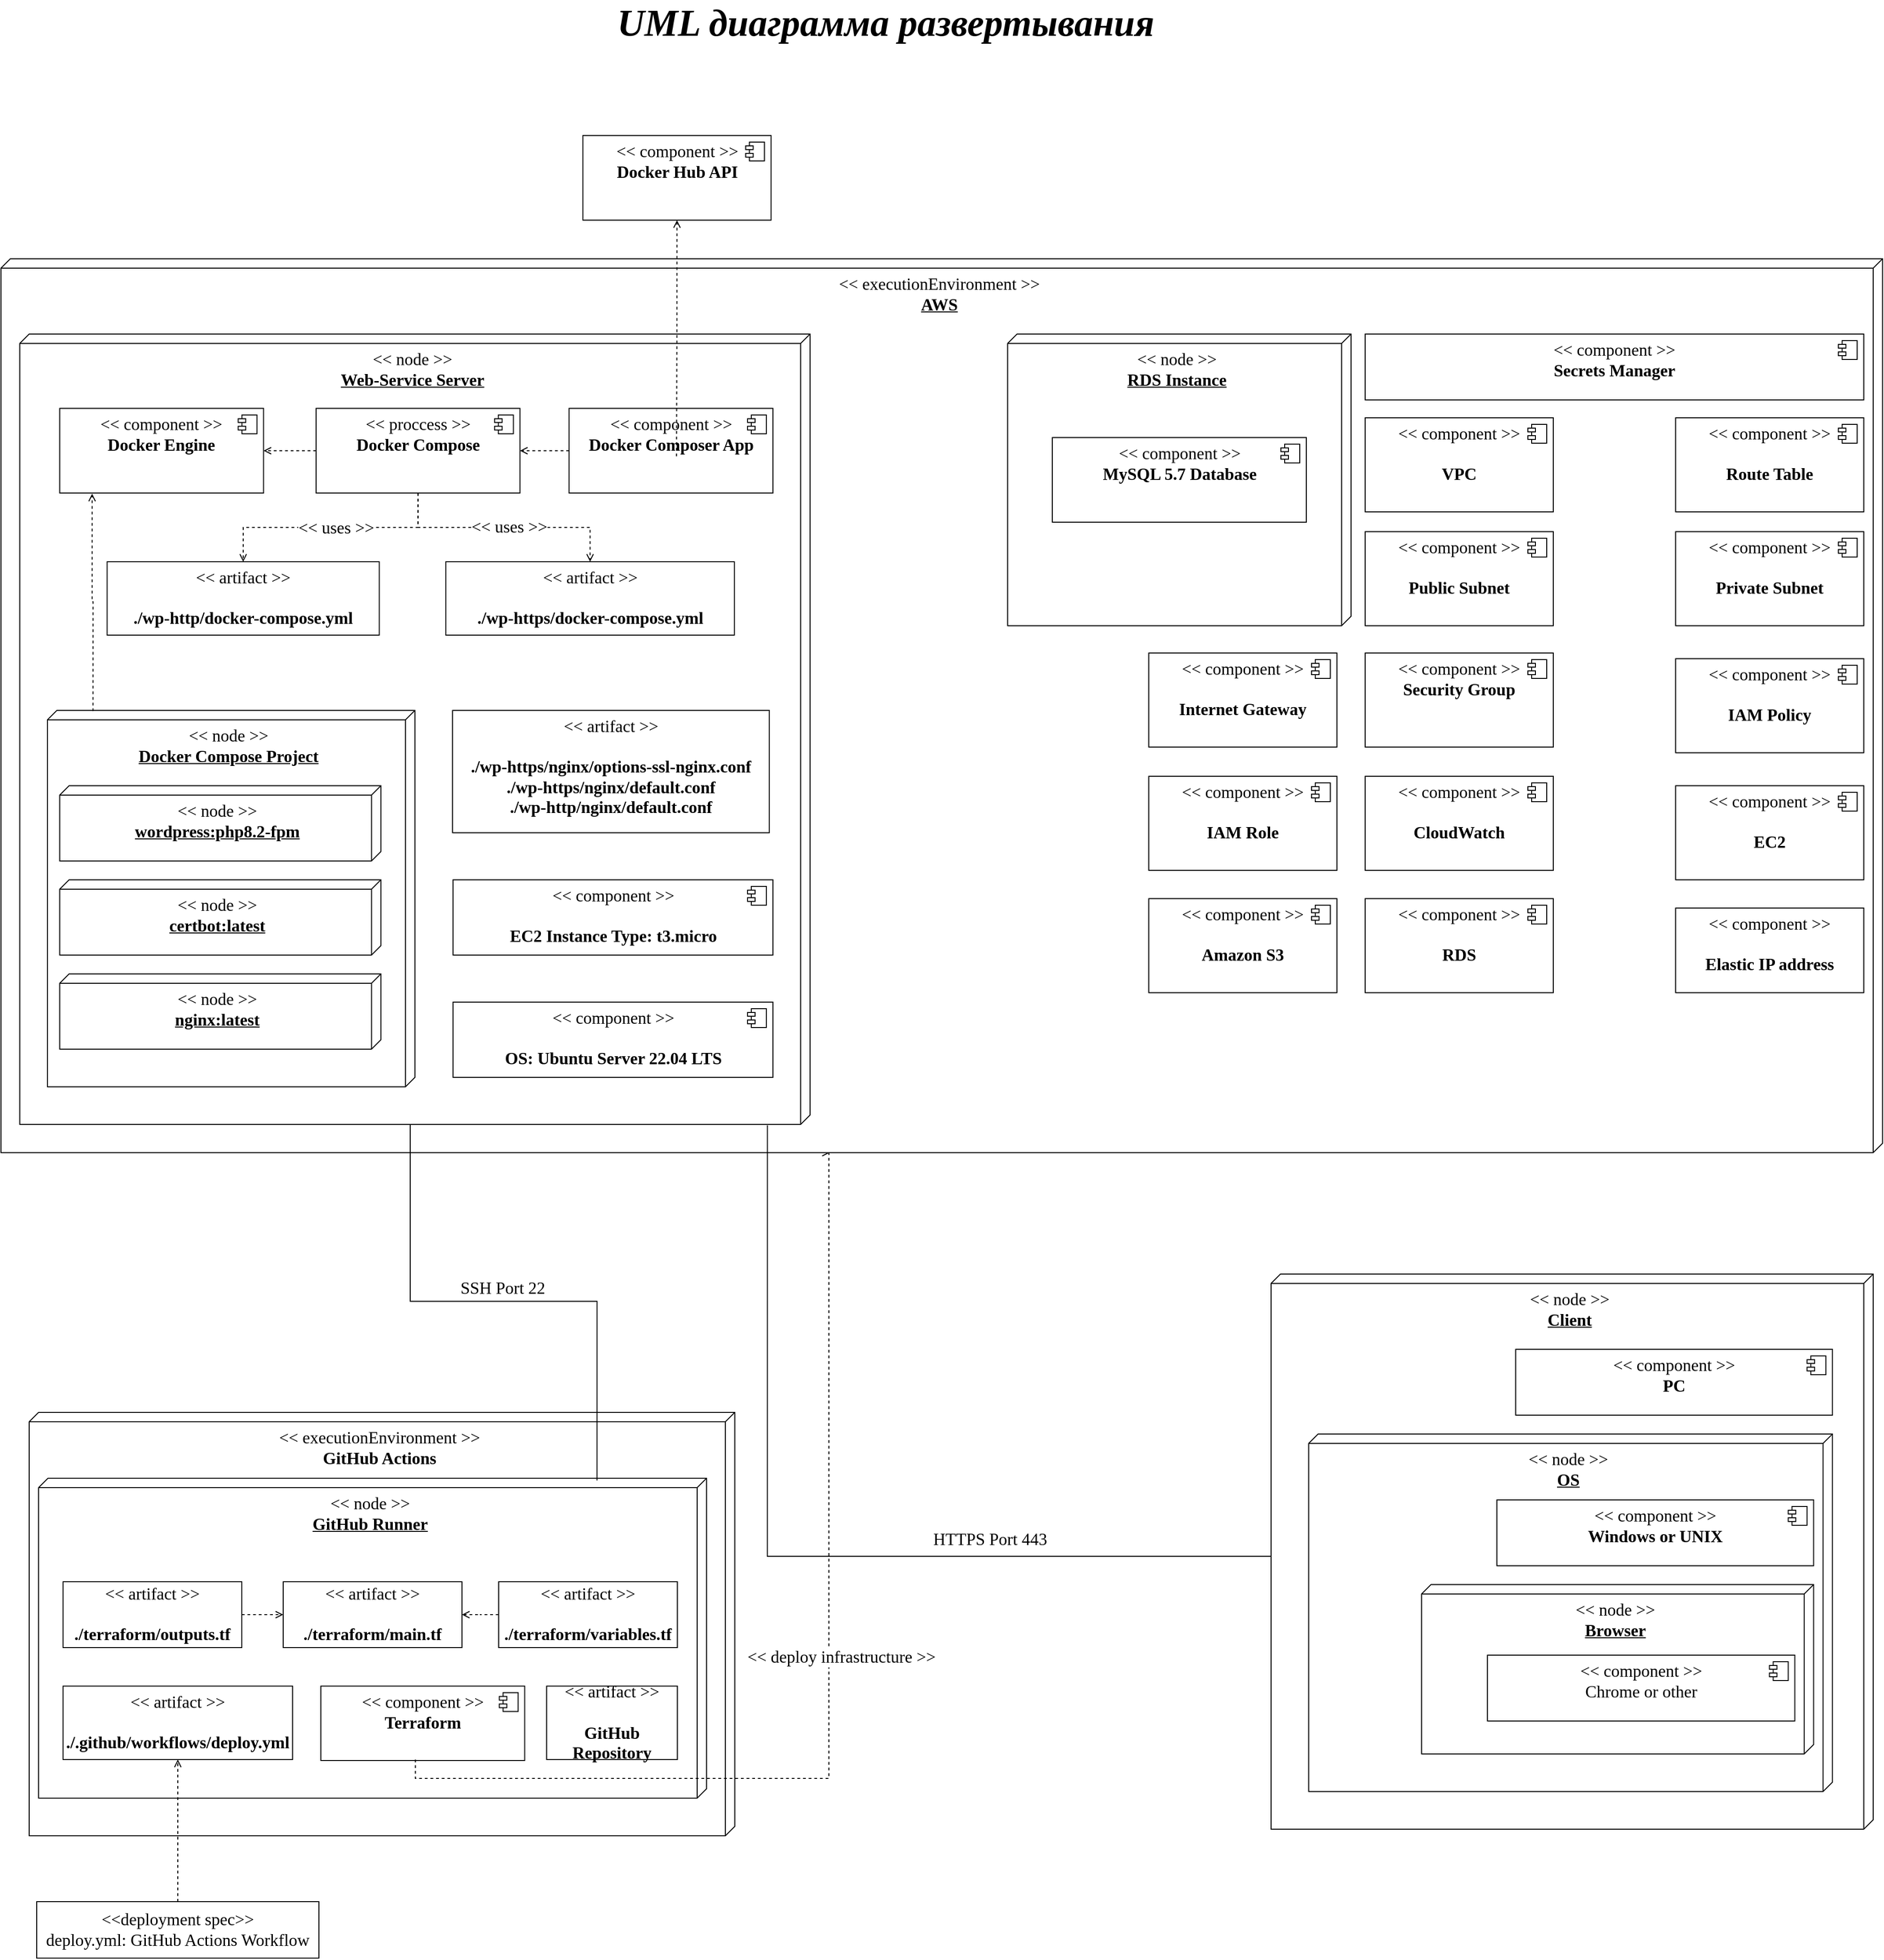 <mxfile version="24.2.5" type="device">
  <diagram name="Страница — 1" id="VIXsuSBS1pq1h5ZDgpOF">
    <mxGraphModel dx="4220" dy="1720" grid="1" gridSize="10" guides="1" tooltips="1" connect="1" arrows="1" fold="1" page="1" pageScale="1" pageWidth="3300" pageHeight="2339" math="0" shadow="0">
      <root>
        <mxCell id="0" />
        <mxCell id="1" parent="0" />
        <mxCell id="cu2WuebdA3qUPu9hs7ft-30" value="&amp;lt;&amp;lt; executionEnvironment &amp;gt;&amp;gt;&lt;div style=&quot;font-size: 18px;&quot;&gt;&lt;b&gt;GitHub Actions&lt;/b&gt;&lt;/div&gt;" style="verticalAlign=top;align=center;shape=cube;size=10;direction=south;fontStyle=0;html=1;boundedLbl=1;spacingLeft=5;whiteSpace=wrap;fontFamily=GOST type B;fontSize=18;" parent="1" vertex="1">
          <mxGeometry x="740" y="1607" width="750" height="450" as="geometry" />
        </mxCell>
        <mxCell id="cu2WuebdA3qUPu9hs7ft-31" value="&amp;lt;&amp;lt; node &amp;gt;&amp;gt;&lt;div style=&quot;font-size: 18px;&quot;&gt;&lt;b&gt;&lt;u&gt;GitHub Runner&lt;/u&gt;&lt;/b&gt;&lt;/div&gt;" style="verticalAlign=top;align=center;shape=cube;size=10;direction=south;html=1;boundedLbl=1;spacingLeft=5;whiteSpace=wrap;fontFamily=GOST type B;fontSize=18;" parent="cu2WuebdA3qUPu9hs7ft-30" vertex="1">
          <mxGeometry width="710" height="340" relative="1" as="geometry">
            <mxPoint x="10" y="70" as="offset" />
          </mxGeometry>
        </mxCell>
        <mxCell id="cu2WuebdA3qUPu9hs7ft-32" value="&amp;lt;&amp;lt; artifact &amp;gt;&amp;gt;&lt;br style=&quot;font-size: 18px;&quot;&gt;&lt;br style=&quot;font-size: 18px;&quot;&gt;&lt;b style=&quot;font-size: 18px;&quot;&gt;./terraform/main.tf&lt;/b&gt;" style="html=1;align=center;verticalAlign=middle;dashed=0;whiteSpace=wrap;fontFamily=GOST type B;fontSize=18;" parent="cu2WuebdA3qUPu9hs7ft-30" vertex="1">
          <mxGeometry x="270" y="180" width="190" height="70" as="geometry" />
        </mxCell>
        <mxCell id="cu2WuebdA3qUPu9hs7ft-35" value="&amp;lt;&amp;lt; artifact &amp;gt;&amp;gt;&lt;br style=&quot;font-size: 18px;&quot;&gt;&lt;br style=&quot;font-size: 18px;&quot;&gt;&lt;b style=&quot;font-size: 18px;&quot;&gt;./terraform/outputs.tf&lt;/b&gt;" style="html=1;align=center;verticalAlign=middle;dashed=0;whiteSpace=wrap;fontFamily=GOST type B;fontSize=18;" parent="cu2WuebdA3qUPu9hs7ft-30" vertex="1">
          <mxGeometry x="36" y="180" width="190" height="70" as="geometry" />
        </mxCell>
        <mxCell id="cu2WuebdA3qUPu9hs7ft-36" value="&amp;lt;&amp;lt; artifact &amp;gt;&amp;gt;&lt;br style=&quot;font-size: 18px;&quot;&gt;&lt;br style=&quot;font-size: 18px;&quot;&gt;&lt;b style=&quot;font-size: 18px;&quot;&gt;./terraform/variables.tf&lt;/b&gt;" style="html=1;align=center;verticalAlign=middle;dashed=0;whiteSpace=wrap;fontFamily=GOST type B;fontSize=18;" parent="cu2WuebdA3qUPu9hs7ft-30" vertex="1">
          <mxGeometry x="499" y="180" width="190" height="70" as="geometry" />
        </mxCell>
        <mxCell id="cu2WuebdA3qUPu9hs7ft-37" value="&amp;lt;&amp;lt; artifact &amp;gt;&amp;gt;&lt;br style=&quot;font-size: 18px;&quot;&gt;&lt;br style=&quot;font-size: 18px;&quot;&gt;&lt;b style=&quot;font-size: 18px;&quot;&gt;./.github/workflows/deploy.yml&lt;/b&gt;" style="html=1;align=center;verticalAlign=middle;dashed=0;whiteSpace=wrap;fontFamily=GOST type B;fontSize=18;" parent="cu2WuebdA3qUPu9hs7ft-30" vertex="1">
          <mxGeometry x="36" y="290.9" width="244" height="78.1" as="geometry" />
        </mxCell>
        <mxCell id="cu2WuebdA3qUPu9hs7ft-38" style="edgeStyle=orthogonalEdgeStyle;rounded=0;orthogonalLoop=1;jettySize=auto;html=1;exitX=0;exitY=0.5;exitDx=0;exitDy=0;endArrow=open;endFill=0;dashed=1;fontFamily=GOST type B;fontSize=18;" parent="cu2WuebdA3qUPu9hs7ft-30" source="cu2WuebdA3qUPu9hs7ft-36" target="cu2WuebdA3qUPu9hs7ft-32" edge="1">
          <mxGeometry relative="1" as="geometry">
            <mxPoint x="349" y="461.286" as="sourcePoint" />
            <mxPoint x="349" y="323.247" as="targetPoint" />
          </mxGeometry>
        </mxCell>
        <mxCell id="cu2WuebdA3qUPu9hs7ft-39" style="edgeStyle=orthogonalEdgeStyle;rounded=0;orthogonalLoop=1;jettySize=auto;html=1;exitX=1;exitY=0.5;exitDx=0;exitDy=0;endArrow=open;endFill=0;dashed=1;entryX=0;entryY=0.5;entryDx=0;entryDy=0;fontFamily=GOST type B;fontSize=18;" parent="cu2WuebdA3qUPu9hs7ft-30" source="cu2WuebdA3qUPu9hs7ft-35" target="cu2WuebdA3qUPu9hs7ft-32" edge="1">
          <mxGeometry relative="1" as="geometry">
            <mxPoint x="509" y="214.349" as="sourcePoint" />
            <mxPoint x="474" y="214.349" as="targetPoint" />
          </mxGeometry>
        </mxCell>
        <mxCell id="cu2WuebdA3qUPu9hs7ft-50" value="&amp;lt;&amp;lt; artifact &amp;gt;&amp;gt;&lt;br style=&quot;font-size: 18px;&quot;&gt;&lt;br style=&quot;font-size: 18px;&quot;&gt;&lt;b&gt;GitHub Repository&lt;/b&gt;" style="html=1;align=center;verticalAlign=middle;dashed=0;whiteSpace=wrap;fontFamily=GOST type B;fontSize=18;" parent="cu2WuebdA3qUPu9hs7ft-30" vertex="1">
          <mxGeometry x="550" y="290.9" width="139" height="78.1" as="geometry" />
        </mxCell>
        <mxCell id="cu2WuebdA3qUPu9hs7ft-108" value="&amp;lt;&amp;lt; component &amp;gt;&amp;gt;&lt;div style=&quot;font-size: 18px;&quot;&gt;&lt;b&gt;Terraform&lt;/b&gt;&lt;/div&gt;" style="html=1;dropTarget=0;whiteSpace=wrap;fontFamily=GOST type B;fontSize=18;verticalAlign=top;" parent="cu2WuebdA3qUPu9hs7ft-30" vertex="1">
          <mxGeometry x="310" y="290.9" width="216.72" height="79.1" as="geometry" />
        </mxCell>
        <mxCell id="cu2WuebdA3qUPu9hs7ft-109" value="" style="shape=module;jettyWidth=8;jettyHeight=4;fontFamily=GOST type B;fontSize=18;verticalAlign=top;" parent="cu2WuebdA3qUPu9hs7ft-108" vertex="1">
          <mxGeometry x="1" width="20" height="20" relative="1" as="geometry">
            <mxPoint x="-27" y="7" as="offset" />
          </mxGeometry>
        </mxCell>
        <mxCell id="cu2WuebdA3qUPu9hs7ft-34" value="&amp;lt;&amp;lt;deployment spec&amp;gt;&amp;gt;&lt;br style=&quot;font-size: 18px;&quot;&gt;deploy.yml: GitHub Actions Workflow" style="html=1;align=center;verticalAlign=middle;dashed=0;whiteSpace=wrap;fontFamily=GOST type B;fontSize=18;" parent="1" vertex="1">
          <mxGeometry x="748" y="2127" width="300" height="60" as="geometry" />
        </mxCell>
        <mxCell id="cu2WuebdA3qUPu9hs7ft-33" style="edgeStyle=orthogonalEdgeStyle;rounded=0;orthogonalLoop=1;jettySize=auto;html=1;exitX=0.5;exitY=0;exitDx=0;exitDy=0;endArrow=open;endFill=0;dashed=1;" parent="1" source="cu2WuebdA3qUPu9hs7ft-34" target="cu2WuebdA3qUPu9hs7ft-37" edge="1">
          <mxGeometry relative="1" as="geometry" />
        </mxCell>
        <mxCell id="cu2WuebdA3qUPu9hs7ft-61" style="edgeStyle=orthogonalEdgeStyle;rounded=0;orthogonalLoop=1;jettySize=auto;html=1;exitX=0.5;exitY=1;exitDx=0;exitDy=0;endArrow=open;endFill=0;dashed=1;" parent="1" edge="1">
          <mxGeometry relative="1" as="geometry">
            <mxPoint x="1150.5" y="1976" as="sourcePoint" />
            <mxPoint x="1591" y="1331" as="targetPoint" />
            <Array as="points">
              <mxPoint x="1151" y="1996" />
              <mxPoint x="1590" y="1996" />
            </Array>
          </mxGeometry>
        </mxCell>
        <mxCell id="cu2WuebdA3qUPu9hs7ft-62" value="&lt;font style=&quot;font-size: 18px;&quot; face=&quot;GOST type B&quot;&gt;&amp;lt;&amp;lt; deploy infrastructure &amp;gt;&amp;gt;&lt;/font&gt;" style="edgeLabel;html=1;align=center;verticalAlign=middle;resizable=0;points=[];" parent="cu2WuebdA3qUPu9hs7ft-61" vertex="1" connectable="0">
          <mxGeometry x="-0.294" relative="1" as="geometry">
            <mxPoint x="75" y="-129" as="offset" />
          </mxGeometry>
        </mxCell>
        <mxCell id="cu2WuebdA3qUPu9hs7ft-111" value="&lt;font style=&quot;font-size: 18px;&quot; face=&quot;GOST type B&quot;&gt;SSH Port 22&lt;/font&gt;" style="edgeLabel;html=1;align=center;verticalAlign=middle;resizable=0;points=[];" parent="1" vertex="1" connectable="0">
          <mxGeometry x="1240.001" y="1470.0" as="geometry">
            <mxPoint x="3" y="5" as="offset" />
          </mxGeometry>
        </mxCell>
        <mxCell id="cu2WuebdA3qUPu9hs7ft-135" value="&amp;lt;&amp;lt; node &amp;gt;&amp;gt;&lt;div style=&quot;font-size: 18px;&quot;&gt;&lt;b&gt;&lt;u&gt;Client&lt;/u&gt;&lt;/b&gt;&lt;/div&gt;" style="verticalAlign=top;align=center;shape=cube;size=10;direction=south;html=1;boundedLbl=1;spacingLeft=5;whiteSpace=wrap;fontFamily=GOST type B;fontSize=18;" parent="1" vertex="1">
          <mxGeometry x="2060" y="1460" width="640" height="590" as="geometry" />
        </mxCell>
        <mxCell id="cu2WuebdA3qUPu9hs7ft-136" value="&amp;lt;&amp;lt; component &amp;gt;&amp;gt;&lt;div style=&quot;font-size: 18px;&quot;&gt;&lt;b&gt;PC&lt;/b&gt;&lt;/div&gt;" style="html=1;dropTarget=0;whiteSpace=wrap;fontFamily=GOST type B;fontSize=18;verticalAlign=top;" parent="1" vertex="1">
          <mxGeometry x="2320" y="1540" width="336.72" height="70" as="geometry" />
        </mxCell>
        <mxCell id="cu2WuebdA3qUPu9hs7ft-137" value="" style="shape=module;jettyWidth=8;jettyHeight=4;fontFamily=GOST type B;fontSize=18;verticalAlign=top;" parent="cu2WuebdA3qUPu9hs7ft-136" vertex="1">
          <mxGeometry x="1" width="20" height="20" relative="1" as="geometry">
            <mxPoint x="-27" y="7" as="offset" />
          </mxGeometry>
        </mxCell>
        <mxCell id="cu2WuebdA3qUPu9hs7ft-138" value="&amp;lt;&amp;lt; node &amp;gt;&amp;gt;&lt;div style=&quot;font-size: 18px;&quot;&gt;&lt;b&gt;&lt;u&gt;OS&lt;/u&gt;&lt;/b&gt;&lt;/div&gt;" style="verticalAlign=top;align=center;shape=cube;size=10;direction=south;html=1;boundedLbl=1;spacingLeft=5;whiteSpace=wrap;fontFamily=GOST type B;fontSize=18;" parent="1" vertex="1">
          <mxGeometry x="2100" y="1630" width="556.72" height="380" as="geometry" />
        </mxCell>
        <mxCell id="cu2WuebdA3qUPu9hs7ft-139" value="&amp;lt;&amp;lt; component &amp;gt;&amp;gt;&lt;div style=&quot;font-size: 18px;&quot;&gt;&lt;b&gt;Windows or UNIX&lt;/b&gt;&lt;/div&gt;" style="html=1;dropTarget=0;whiteSpace=wrap;fontFamily=GOST type B;fontSize=18;verticalAlign=top;" parent="1" vertex="1">
          <mxGeometry x="2300" y="1700" width="336.72" height="70" as="geometry" />
        </mxCell>
        <mxCell id="cu2WuebdA3qUPu9hs7ft-140" value="" style="shape=module;jettyWidth=8;jettyHeight=4;fontFamily=GOST type B;fontSize=18;verticalAlign=top;" parent="cu2WuebdA3qUPu9hs7ft-139" vertex="1">
          <mxGeometry x="1" width="20" height="20" relative="1" as="geometry">
            <mxPoint x="-27" y="7" as="offset" />
          </mxGeometry>
        </mxCell>
        <mxCell id="cu2WuebdA3qUPu9hs7ft-141" value="&amp;lt;&amp;lt; node &amp;gt;&amp;gt;&lt;div style=&quot;font-size: 18px;&quot;&gt;&lt;b&gt;&lt;u&gt;Browser&lt;/u&gt;&lt;/b&gt;&lt;/div&gt;" style="verticalAlign=top;align=center;shape=cube;size=10;direction=south;html=1;boundedLbl=1;spacingLeft=5;whiteSpace=wrap;fontFamily=GOST type B;fontSize=18;" parent="1" vertex="1">
          <mxGeometry x="2220" y="1790" width="416.72" height="180" as="geometry" />
        </mxCell>
        <mxCell id="cu2WuebdA3qUPu9hs7ft-142" value="&amp;lt;&amp;lt; component &amp;gt;&amp;gt;&lt;div&gt;Chrome or other&lt;/div&gt;" style="html=1;dropTarget=0;whiteSpace=wrap;fontFamily=GOST type B;fontSize=18;verticalAlign=top;" parent="1" vertex="1">
          <mxGeometry x="2290" y="1865" width="326.72" height="70" as="geometry" />
        </mxCell>
        <mxCell id="cu2WuebdA3qUPu9hs7ft-143" value="" style="shape=module;jettyWidth=8;jettyHeight=4;fontFamily=GOST type B;fontSize=18;verticalAlign=top;" parent="cu2WuebdA3qUPu9hs7ft-142" vertex="1">
          <mxGeometry x="1" width="20" height="20" relative="1" as="geometry">
            <mxPoint x="-27" y="7" as="offset" />
          </mxGeometry>
        </mxCell>
        <mxCell id="cu2WuebdA3qUPu9hs7ft-145" value="&lt;font style=&quot;font-size: 18px;&quot; face=&quot;GOST type B&quot;&gt;HTTPS Port 443&lt;/font&gt;" style="edgeLabel;html=1;align=center;verticalAlign=middle;resizable=0;points=[];" parent="1" vertex="1" connectable="0">
          <mxGeometry x="1760.001" y="1740.0" as="geometry">
            <mxPoint x="1" y="2" as="offset" />
          </mxGeometry>
        </mxCell>
        <mxCell id="cu2WuebdA3qUPu9hs7ft-184" value="&lt;font style=&quot;font-size: 40px;&quot; face=&quot;GOST type B&quot;&gt;&lt;i style=&quot;font-size: 40px;&quot;&gt;&lt;b style=&quot;font-size: 40px;&quot;&gt;UML диаграмма развертывания&lt;/b&gt;&lt;/i&gt;&lt;/font&gt;" style="edgeLabel;html=1;align=center;verticalAlign=middle;resizable=0;points=[];fontSize=40;" parent="1" vertex="1" connectable="0">
          <mxGeometry x="1650.001" y="130.0" as="geometry" />
        </mxCell>
        <mxCell id="bVE5dfZladMgN1b7Eggr-86" value="&amp;lt;&amp;lt; executionEnvironment &amp;gt;&amp;gt;&lt;div style=&quot;font-size: 18px;&quot;&gt;&lt;b&gt;&lt;u&gt;AWS&lt;/u&gt;&lt;/b&gt;&lt;/div&gt;" style="verticalAlign=top;align=center;shape=cube;size=10;direction=south;html=1;boundedLbl=1;spacingLeft=5;whiteSpace=wrap;fontFamily=GOST type B;fontSize=18;" parent="1" vertex="1">
          <mxGeometry x="710" y="381" width="2000" height="950" as="geometry" />
        </mxCell>
        <mxCell id="bVE5dfZladMgN1b7Eggr-87" value="&amp;lt;&amp;lt; node &amp;gt;&amp;gt;&lt;div style=&quot;font-size: 18px;&quot;&gt;&lt;b&gt;&lt;u&gt;Web-Service Server&lt;/u&gt;&lt;/b&gt;&lt;/div&gt;" style="verticalAlign=top;align=center;shape=cube;size=10;direction=south;html=1;boundedLbl=1;spacingLeft=5;whiteSpace=wrap;fontFamily=GOST type B;fontSize=18;" parent="1" vertex="1">
          <mxGeometry x="730" y="461" width="840" height="840" as="geometry" />
        </mxCell>
        <mxCell id="bVE5dfZladMgN1b7Eggr-88" value="&amp;lt;&amp;lt; component &amp;gt;&amp;gt;&lt;div style=&quot;font-size: 18px;&quot;&gt;&lt;b&gt;Docker Engine&lt;/b&gt;&lt;/div&gt;" style="html=1;dropTarget=0;whiteSpace=wrap;fontFamily=GOST type B;fontSize=18;verticalAlign=top;" parent="1" vertex="1">
          <mxGeometry x="772.45" y="540" width="216.72" height="90" as="geometry" />
        </mxCell>
        <mxCell id="bVE5dfZladMgN1b7Eggr-89" value="" style="shape=module;jettyWidth=8;jettyHeight=4;fontFamily=GOST type B;fontSize=18;verticalAlign=top;" parent="bVE5dfZladMgN1b7Eggr-88" vertex="1">
          <mxGeometry x="1" width="20" height="20" relative="1" as="geometry">
            <mxPoint x="-27" y="7" as="offset" />
          </mxGeometry>
        </mxCell>
        <mxCell id="bVE5dfZladMgN1b7Eggr-90" value="&amp;lt;&amp;lt; proccess &amp;gt;&amp;gt;&lt;div style=&quot;font-size: 18px;&quot;&gt;&lt;b&gt;Docker Compose&lt;/b&gt;&lt;/div&gt;" style="html=1;dropTarget=0;whiteSpace=wrap;fontFamily=GOST type B;fontSize=18;verticalAlign=top;" parent="1" vertex="1">
          <mxGeometry x="1044.96" y="540" width="216.72" height="90" as="geometry" />
        </mxCell>
        <mxCell id="bVE5dfZladMgN1b7Eggr-91" value="" style="shape=module;jettyWidth=8;jettyHeight=4;fontFamily=GOST type B;fontSize=18;verticalAlign=top;" parent="bVE5dfZladMgN1b7Eggr-90" vertex="1">
          <mxGeometry x="1" width="20" height="20" relative="1" as="geometry">
            <mxPoint x="-27" y="7" as="offset" />
          </mxGeometry>
        </mxCell>
        <mxCell id="bVE5dfZladMgN1b7Eggr-92" value="&amp;lt;&amp;lt; component &amp;gt;&amp;gt;&lt;div style=&quot;font-size: 18px;&quot;&gt;&lt;b&gt;Docker Composer App&lt;/b&gt;&lt;/div&gt;" style="html=1;dropTarget=0;whiteSpace=wrap;fontFamily=GOST type B;fontSize=18;verticalAlign=top;" parent="1" vertex="1">
          <mxGeometry x="1313.85" y="540" width="216.72" height="90" as="geometry" />
        </mxCell>
        <mxCell id="bVE5dfZladMgN1b7Eggr-93" value="" style="shape=module;jettyWidth=8;jettyHeight=4;fontFamily=GOST type B;fontSize=18;verticalAlign=top;" parent="bVE5dfZladMgN1b7Eggr-92" vertex="1">
          <mxGeometry x="1" width="20" height="20" relative="1" as="geometry">
            <mxPoint x="-27" y="7" as="offset" />
          </mxGeometry>
        </mxCell>
        <mxCell id="bVE5dfZladMgN1b7Eggr-94" value="&amp;lt;&amp;lt; artifact &amp;gt;&amp;gt;&lt;br&gt;&lt;br style=&quot;font-size: 18px;&quot;&gt;&lt;b style=&quot;font-size: 18px;&quot;&gt;./wp-https/docker-compose.yml&lt;/b&gt;" style="html=1;align=center;verticalAlign=top;dashed=0;whiteSpace=wrap;fontFamily=GOST type B;fontSize=18;" parent="1" vertex="1">
          <mxGeometry x="1182.85" y="703" width="306.72" height="78" as="geometry" />
        </mxCell>
        <mxCell id="bVE5dfZladMgN1b7Eggr-95" value="&amp;lt;&amp;lt; artifact &amp;gt;&amp;gt;&lt;br&gt;&lt;br style=&quot;font-size: 18px;&quot;&gt;&lt;b style=&quot;font-size: 18px;&quot;&gt;./wp-http/docker-compose.yml&lt;/b&gt;" style="html=1;align=center;verticalAlign=top;dashed=0;whiteSpace=wrap;fontFamily=GOST type B;fontSize=18;" parent="1" vertex="1">
          <mxGeometry x="822.85" y="703" width="289.28" height="78" as="geometry" />
        </mxCell>
        <mxCell id="bVE5dfZladMgN1b7Eggr-96" style="edgeStyle=orthogonalEdgeStyle;rounded=0;orthogonalLoop=1;jettySize=auto;html=1;exitX=0.5;exitY=1;exitDx=0;exitDy=0;endArrow=open;endFill=0;dashed=1;entryX=0.5;entryY=0;entryDx=0;entryDy=0;" parent="1" source="bVE5dfZladMgN1b7Eggr-90" target="bVE5dfZladMgN1b7Eggr-95" edge="1">
          <mxGeometry relative="1" as="geometry">
            <mxPoint x="336.233" y="1401" as="sourcePoint" />
            <mxPoint x="672.833" y="781" as="targetPoint" />
          </mxGeometry>
        </mxCell>
        <mxCell id="bVE5dfZladMgN1b7Eggr-97" style="edgeStyle=orthogonalEdgeStyle;rounded=0;orthogonalLoop=1;jettySize=auto;html=1;exitX=0.5;exitY=1;exitDx=0;exitDy=0;endArrow=open;endFill=0;dashed=1;entryX=0.5;entryY=0;entryDx=0;entryDy=0;" parent="1" source="bVE5dfZladMgN1b7Eggr-90" target="bVE5dfZladMgN1b7Eggr-94" edge="1">
          <mxGeometry relative="1" as="geometry">
            <mxPoint x="1003.573" y="691" as="sourcePoint" />
            <mxPoint x="902.659" y="771" as="targetPoint" />
          </mxGeometry>
        </mxCell>
        <mxCell id="bVE5dfZladMgN1b7Eggr-98" value="&lt;font style=&quot;font-size: 18px;&quot; face=&quot;GOST type B&quot;&gt;&amp;lt;&amp;lt; uses &amp;gt;&amp;gt;&lt;/font&gt;" style="edgeLabel;html=1;align=center;verticalAlign=middle;resizable=0;points=[];" parent="bVE5dfZladMgN1b7Eggr-97" vertex="1" connectable="0">
          <mxGeometry x="-0.294" relative="1" as="geometry">
            <mxPoint x="-142" as="offset" />
          </mxGeometry>
        </mxCell>
        <mxCell id="bVE5dfZladMgN1b7Eggr-99" style="edgeStyle=orthogonalEdgeStyle;rounded=0;orthogonalLoop=1;jettySize=auto;html=1;endArrow=open;endFill=0;dashed=1;" parent="1" source="bVE5dfZladMgN1b7Eggr-90" target="bVE5dfZladMgN1b7Eggr-88" edge="1">
          <mxGeometry relative="1" as="geometry">
            <mxPoint x="1003.573" y="691" as="sourcePoint" />
            <mxPoint x="902.659" y="771" as="targetPoint" />
          </mxGeometry>
        </mxCell>
        <mxCell id="bVE5dfZladMgN1b7Eggr-100" style="edgeStyle=orthogonalEdgeStyle;rounded=0;orthogonalLoop=1;jettySize=auto;html=1;endArrow=open;endFill=0;dashed=1;exitX=0;exitY=0.5;exitDx=0;exitDy=0;" parent="1" source="bVE5dfZladMgN1b7Eggr-92" target="bVE5dfZladMgN1b7Eggr-90" edge="1">
          <mxGeometry relative="1" as="geometry">
            <mxPoint x="1179.361" y="601" as="sourcePoint" />
            <mxPoint x="1179.361" y="369" as="targetPoint" />
          </mxGeometry>
        </mxCell>
        <mxCell id="bVE5dfZladMgN1b7Eggr-101" value="&amp;lt;&amp;lt; node&amp;nbsp;&amp;gt;&amp;gt;&lt;div style=&quot;font-size: 18px;&quot;&gt;&lt;b&gt;&lt;u&gt;Docker Compose Project&lt;/u&gt;&lt;/b&gt;&lt;/div&gt;" style="verticalAlign=top;align=center;shape=cube;size=10;direction=south;html=1;boundedLbl=1;spacingLeft=5;whiteSpace=wrap;fontFamily=GOST type B;fontSize=18;" parent="1" vertex="1">
          <mxGeometry x="759.42" y="861" width="390.58" height="400" as="geometry" />
        </mxCell>
        <mxCell id="bVE5dfZladMgN1b7Eggr-102" value="&amp;lt;&amp;lt; node &amp;gt;&amp;gt;&lt;div style=&quot;font-size: 18px;&quot;&gt;&lt;b&gt;&lt;u&gt;wordpress:php8.2-fpm&lt;/u&gt;&lt;/b&gt;&lt;/div&gt;" style="verticalAlign=top;align=center;shape=cube;size=10;direction=south;html=1;boundedLbl=1;spacingLeft=5;whiteSpace=wrap;fontFamily=GOST type B;fontSize=18;" parent="1" vertex="1">
          <mxGeometry x="772.45" y="941" width="341.4" height="80" as="geometry" />
        </mxCell>
        <mxCell id="bVE5dfZladMgN1b7Eggr-103" value="&amp;lt;&amp;lt; node&amp;nbsp;&amp;gt;&amp;gt;&lt;div style=&quot;font-size: 18px;&quot;&gt;&lt;b&gt;&lt;u&gt;certbot:latest&lt;/u&gt;&lt;/b&gt;&lt;/div&gt;" style="verticalAlign=top;align=center;shape=cube;size=10;direction=south;html=1;boundedLbl=1;spacingLeft=5;whiteSpace=wrap;fontFamily=GOST type B;fontSize=18;" parent="1" vertex="1">
          <mxGeometry x="772.45" y="1041" width="341.4" height="80" as="geometry" />
        </mxCell>
        <mxCell id="bVE5dfZladMgN1b7Eggr-104" value="&amp;lt;&amp;lt; node&amp;nbsp;&amp;gt;&amp;gt;&lt;div style=&quot;font-size: 18px;&quot;&gt;&lt;b&gt;&lt;u&gt;nginx:latest&lt;/u&gt;&lt;/b&gt;&lt;/div&gt;" style="verticalAlign=top;align=center;shape=cube;size=10;direction=south;html=1;boundedLbl=1;spacingLeft=5;whiteSpace=wrap;fontFamily=GOST type B;fontSize=18;" parent="1" vertex="1">
          <mxGeometry x="772.45" y="1141" width="341.4" height="80" as="geometry" />
        </mxCell>
        <mxCell id="bVE5dfZladMgN1b7Eggr-105" style="edgeStyle=orthogonalEdgeStyle;rounded=0;orthogonalLoop=1;jettySize=auto;html=1;endArrow=open;endFill=0;dashed=1;exitX=0.002;exitY=0.876;exitDx=0;exitDy=0;exitPerimeter=0;entryX=0.159;entryY=1.007;entryDx=0;entryDy=0;entryPerimeter=0;" parent="1" source="bVE5dfZladMgN1b7Eggr-101" target="bVE5dfZladMgN1b7Eggr-88" edge="1">
          <mxGeometry relative="1" as="geometry">
            <mxPoint x="791.978" y="861" as="sourcePoint" />
            <mxPoint x="570" y="751" as="targetPoint" />
            <Array as="points" />
          </mxGeometry>
        </mxCell>
        <mxCell id="bVE5dfZladMgN1b7Eggr-106" value="&amp;lt;&amp;lt; component &amp;gt;&amp;gt;&lt;br&gt;&lt;br&gt;&lt;div style=&quot;font-size: 18px;&quot;&gt;&lt;b&gt;EC2 Instance Type: t3.micro&lt;/b&gt;&lt;/div&gt;" style="html=1;dropTarget=0;whiteSpace=wrap;fontFamily=GOST type B;fontSize=18;verticalAlign=top;" parent="1" vertex="1">
          <mxGeometry x="1190.57" y="1041" width="340" height="80" as="geometry" />
        </mxCell>
        <mxCell id="bVE5dfZladMgN1b7Eggr-107" value="" style="shape=module;jettyWidth=8;jettyHeight=4;fontFamily=GOST type B;fontSize=18;verticalAlign=top;" parent="bVE5dfZladMgN1b7Eggr-106" vertex="1">
          <mxGeometry x="1" width="20" height="20" relative="1" as="geometry">
            <mxPoint x="-27" y="7" as="offset" />
          </mxGeometry>
        </mxCell>
        <mxCell id="bVE5dfZladMgN1b7Eggr-108" value="&amp;lt;&amp;lt; component &amp;gt;&amp;gt;&lt;br&gt;&lt;br&gt;&lt;div style=&quot;font-size: 18px;&quot;&gt;&lt;b&gt;OS: Ubuntu Server 22.04 LTS&lt;/b&gt;&lt;/div&gt;" style="html=1;dropTarget=0;whiteSpace=wrap;fontFamily=GOST type B;fontSize=18;verticalAlign=top;" parent="1" vertex="1">
          <mxGeometry x="1190.57" y="1171" width="340" height="80" as="geometry" />
        </mxCell>
        <mxCell id="bVE5dfZladMgN1b7Eggr-109" value="" style="shape=module;jettyWidth=8;jettyHeight=4;fontFamily=GOST type B;fontSize=18;verticalAlign=top;" parent="bVE5dfZladMgN1b7Eggr-108" vertex="1">
          <mxGeometry x="1" width="20" height="20" relative="1" as="geometry">
            <mxPoint x="-27" y="7" as="offset" />
          </mxGeometry>
        </mxCell>
        <mxCell id="bVE5dfZladMgN1b7Eggr-110" value="&lt;font style=&quot;font-size: 18px;&quot; face=&quot;GOST type B&quot;&gt;&amp;lt;&amp;lt; uses &amp;gt;&amp;gt;&lt;/font&gt;" style="edgeLabel;html=1;align=center;verticalAlign=middle;resizable=0;points=[];" parent="1" vertex="1" connectable="0">
          <mxGeometry x="1249.999" y="666" as="geometry" />
        </mxCell>
        <mxCell id="bVE5dfZladMgN1b7Eggr-111" value="&amp;lt;&amp;lt; component &amp;gt;&amp;gt;&lt;br&gt;&lt;br style=&quot;font-size: 18px;&quot;&gt;&lt;b style=&quot;font-size: 18px;&quot;&gt;Elastic IP address&lt;/b&gt;" style="html=1;align=center;verticalAlign=top;dashed=0;whiteSpace=wrap;fontFamily=GOST type B;fontSize=18;" parent="1" vertex="1">
          <mxGeometry x="2490" y="1071" width="200" height="90" as="geometry" />
        </mxCell>
        <mxCell id="bVE5dfZladMgN1b7Eggr-112" value="&amp;lt;&amp;lt; node &amp;gt;&amp;gt;&lt;div style=&quot;font-size: 18px;&quot;&gt;&lt;b&gt;&lt;u&gt;RDS Instance&lt;/u&gt;&lt;/b&gt;&lt;/div&gt;" style="verticalAlign=top;align=center;shape=cube;size=10;direction=south;html=1;boundedLbl=1;spacingLeft=5;whiteSpace=wrap;fontFamily=GOST type B;fontSize=18;" parent="1" vertex="1">
          <mxGeometry x="1780" y="461" width="365" height="310" as="geometry" />
        </mxCell>
        <mxCell id="bVE5dfZladMgN1b7Eggr-113" value="&amp;lt;&amp;lt; component &amp;gt;&amp;gt;&lt;div style=&quot;font-size: 18px;&quot;&gt;&lt;b&gt;Docker Hub API&lt;/b&gt;&lt;/div&gt;" style="html=1;dropTarget=0;whiteSpace=wrap;fontFamily=GOST type B;fontSize=18;verticalAlign=top;" parent="1" vertex="1">
          <mxGeometry x="1328.57" y="250" width="200" height="90" as="geometry" />
        </mxCell>
        <mxCell id="bVE5dfZladMgN1b7Eggr-114" value="" style="shape=module;jettyWidth=8;jettyHeight=4;fontFamily=GOST type B;fontSize=18;verticalAlign=top;" parent="bVE5dfZladMgN1b7Eggr-113" vertex="1">
          <mxGeometry x="1" width="20" height="20" relative="1" as="geometry">
            <mxPoint x="-27" y="7" as="offset" />
          </mxGeometry>
        </mxCell>
        <mxCell id="bVE5dfZladMgN1b7Eggr-115" style="edgeStyle=orthogonalEdgeStyle;rounded=0;orthogonalLoop=1;jettySize=auto;html=1;endArrow=open;endFill=0;dashed=1;entryX=0.5;entryY=1;entryDx=0;entryDy=0;" parent="1" target="bVE5dfZladMgN1b7Eggr-113" edge="1">
          <mxGeometry relative="1" as="geometry">
            <mxPoint x="1428" y="591" as="sourcePoint" />
            <mxPoint x="1151.658" y="658" as="targetPoint" />
          </mxGeometry>
        </mxCell>
        <mxCell id="bVE5dfZladMgN1b7Eggr-116" value="&amp;lt;&amp;lt; component &amp;gt;&amp;gt;&lt;div style=&quot;font-size: 18px;&quot;&gt;&lt;b&gt;MySQL 5.7 Database&lt;/b&gt;&lt;/div&gt;" style="html=1;dropTarget=0;whiteSpace=wrap;fontFamily=GOST type B;fontSize=18;verticalAlign=top;" parent="1" vertex="1">
          <mxGeometry x="1827.5" y="571" width="270" height="90" as="geometry" />
        </mxCell>
        <mxCell id="bVE5dfZladMgN1b7Eggr-117" value="" style="shape=module;jettyWidth=8;jettyHeight=4;fontFamily=GOST type B;fontSize=18;verticalAlign=top;" parent="bVE5dfZladMgN1b7Eggr-116" vertex="1">
          <mxGeometry x="1" width="20" height="20" relative="1" as="geometry">
            <mxPoint x="-27" y="7" as="offset" />
          </mxGeometry>
        </mxCell>
        <mxCell id="bVE5dfZladMgN1b7Eggr-118" value="&amp;lt;&amp;lt; component &amp;gt;&amp;gt;&lt;div style=&quot;font-size: 18px;&quot;&gt;&lt;b&gt;&lt;br&gt;&lt;/b&gt;&lt;/div&gt;&lt;div style=&quot;font-size: 18px;&quot;&gt;&lt;b&gt;Route Table&lt;/b&gt;&lt;/div&gt;" style="html=1;dropTarget=0;whiteSpace=wrap;fontFamily=GOST type B;fontSize=18;verticalAlign=top;" parent="1" vertex="1">
          <mxGeometry x="2490" y="550" width="200" height="100" as="geometry" />
        </mxCell>
        <mxCell id="bVE5dfZladMgN1b7Eggr-119" value="" style="shape=module;jettyWidth=8;jettyHeight=4;fontFamily=GOST type B;fontSize=18;verticalAlign=top;" parent="bVE5dfZladMgN1b7Eggr-118" vertex="1">
          <mxGeometry x="1" width="20" height="20" relative="1" as="geometry">
            <mxPoint x="-27" y="7" as="offset" />
          </mxGeometry>
        </mxCell>
        <mxCell id="bVE5dfZladMgN1b7Eggr-120" value="&amp;lt;&amp;lt; component &amp;gt;&amp;gt;&lt;div style=&quot;font-size: 18px;&quot;&gt;&lt;b&gt;&lt;br&gt;&lt;/b&gt;&lt;/div&gt;&lt;div style=&quot;font-size: 18px;&quot;&gt;&lt;b&gt;VPC&lt;/b&gt;&lt;/div&gt;" style="html=1;dropTarget=0;whiteSpace=wrap;fontFamily=GOST type B;fontSize=18;verticalAlign=top;" parent="1" vertex="1">
          <mxGeometry x="2160" y="550" width="200" height="100" as="geometry" />
        </mxCell>
        <mxCell id="bVE5dfZladMgN1b7Eggr-121" value="" style="shape=module;jettyWidth=8;jettyHeight=4;fontFamily=GOST type B;fontSize=18;verticalAlign=top;" parent="bVE5dfZladMgN1b7Eggr-120" vertex="1">
          <mxGeometry x="1" width="20" height="20" relative="1" as="geometry">
            <mxPoint x="-27" y="7" as="offset" />
          </mxGeometry>
        </mxCell>
        <mxCell id="bVE5dfZladMgN1b7Eggr-122" value="&amp;lt;&amp;lt; component &amp;gt;&amp;gt;&lt;div style=&quot;font-size: 18px;&quot;&gt;&lt;b&gt;&lt;br&gt;&lt;/b&gt;&lt;/div&gt;&lt;div style=&quot;font-size: 18px;&quot;&gt;&lt;b&gt;Internet Gateway&lt;/b&gt;&lt;/div&gt;" style="html=1;dropTarget=0;whiteSpace=wrap;fontFamily=GOST type B;fontSize=18;verticalAlign=top;" parent="1" vertex="1">
          <mxGeometry x="1930" y="800" width="200" height="100" as="geometry" />
        </mxCell>
        <mxCell id="bVE5dfZladMgN1b7Eggr-123" value="" style="shape=module;jettyWidth=8;jettyHeight=4;fontFamily=GOST type B;fontSize=18;verticalAlign=top;" parent="bVE5dfZladMgN1b7Eggr-122" vertex="1">
          <mxGeometry x="1" width="20" height="20" relative="1" as="geometry">
            <mxPoint x="-27" y="7" as="offset" />
          </mxGeometry>
        </mxCell>
        <mxCell id="bVE5dfZladMgN1b7Eggr-124" value="&amp;lt;&amp;lt; component &amp;gt;&amp;gt;&lt;div style=&quot;font-size: 18px;&quot;&gt;&lt;b&gt;&lt;br&gt;&lt;/b&gt;&lt;/div&gt;&lt;div style=&quot;font-size: 18px;&quot;&gt;&lt;b&gt;Public Subnet&lt;/b&gt;&lt;/div&gt;" style="html=1;dropTarget=0;whiteSpace=wrap;fontFamily=GOST type B;fontSize=18;verticalAlign=top;" parent="1" vertex="1">
          <mxGeometry x="2160" y="671" width="200" height="100" as="geometry" />
        </mxCell>
        <mxCell id="bVE5dfZladMgN1b7Eggr-125" value="" style="shape=module;jettyWidth=8;jettyHeight=4;fontFamily=GOST type B;fontSize=18;verticalAlign=top;" parent="bVE5dfZladMgN1b7Eggr-124" vertex="1">
          <mxGeometry x="1" width="20" height="20" relative="1" as="geometry">
            <mxPoint x="-27" y="7" as="offset" />
          </mxGeometry>
        </mxCell>
        <mxCell id="bVE5dfZladMgN1b7Eggr-126" value="&amp;lt;&amp;lt; component &amp;gt;&amp;gt;&lt;div style=&quot;font-size: 18px;&quot;&gt;&lt;b&gt;&lt;br&gt;&lt;/b&gt;&lt;/div&gt;&lt;div style=&quot;font-size: 18px;&quot;&gt;&lt;b&gt;Private Subnet&lt;/b&gt;&lt;/div&gt;" style="html=1;dropTarget=0;whiteSpace=wrap;fontFamily=GOST type B;fontSize=18;verticalAlign=top;" parent="1" vertex="1">
          <mxGeometry x="2490" y="671" width="200" height="100" as="geometry" />
        </mxCell>
        <mxCell id="bVE5dfZladMgN1b7Eggr-127" value="" style="shape=module;jettyWidth=8;jettyHeight=4;fontFamily=GOST type B;fontSize=18;verticalAlign=top;" parent="bVE5dfZladMgN1b7Eggr-126" vertex="1">
          <mxGeometry x="1" width="20" height="20" relative="1" as="geometry">
            <mxPoint x="-27" y="7" as="offset" />
          </mxGeometry>
        </mxCell>
        <mxCell id="bVE5dfZladMgN1b7Eggr-128" value="&amp;lt;&amp;lt; component &amp;gt;&amp;gt;&lt;div style=&quot;font-size: 18px;&quot;&gt;&lt;b&gt;Security Group&lt;/b&gt;&lt;/div&gt;" style="html=1;dropTarget=0;whiteSpace=wrap;fontFamily=GOST type B;fontSize=18;verticalAlign=top;" parent="1" vertex="1">
          <mxGeometry x="2160" y="800" width="200" height="100" as="geometry" />
        </mxCell>
        <mxCell id="bVE5dfZladMgN1b7Eggr-129" value="" style="shape=module;jettyWidth=8;jettyHeight=4;fontFamily=GOST type B;fontSize=18;verticalAlign=top;" parent="bVE5dfZladMgN1b7Eggr-128" vertex="1">
          <mxGeometry x="1" width="20" height="20" relative="1" as="geometry">
            <mxPoint x="-27" y="7" as="offset" />
          </mxGeometry>
        </mxCell>
        <mxCell id="bVE5dfZladMgN1b7Eggr-130" value="&amp;lt;&amp;lt; component &amp;gt;&amp;gt;&lt;div style=&quot;font-size: 18px;&quot;&gt;&lt;b&gt;&lt;br&gt;&lt;/b&gt;&lt;/div&gt;&lt;div style=&quot;font-size: 18px;&quot;&gt;&lt;b&gt;EC2&lt;/b&gt;&lt;/div&gt;" style="html=1;dropTarget=0;whiteSpace=wrap;fontFamily=GOST type B;fontSize=18;verticalAlign=top;" parent="1" vertex="1">
          <mxGeometry x="2490" y="941" width="200" height="100" as="geometry" />
        </mxCell>
        <mxCell id="bVE5dfZladMgN1b7Eggr-131" value="" style="shape=module;jettyWidth=8;jettyHeight=4;fontFamily=GOST type B;fontSize=18;verticalAlign=top;" parent="bVE5dfZladMgN1b7Eggr-130" vertex="1">
          <mxGeometry x="1" width="20" height="20" relative="1" as="geometry">
            <mxPoint x="-27" y="7" as="offset" />
          </mxGeometry>
        </mxCell>
        <mxCell id="bVE5dfZladMgN1b7Eggr-132" value="&amp;lt;&amp;lt; component &amp;gt;&amp;gt;&lt;div style=&quot;font-size: 18px;&quot;&gt;&lt;b&gt;&lt;br&gt;&lt;/b&gt;&lt;/div&gt;&lt;div style=&quot;font-size: 18px;&quot;&gt;&lt;b&gt;RDS&lt;/b&gt;&lt;/div&gt;" style="html=1;dropTarget=0;whiteSpace=wrap;fontFamily=GOST type B;fontSize=18;verticalAlign=top;" parent="1" vertex="1">
          <mxGeometry x="2160" y="1061" width="200" height="100" as="geometry" />
        </mxCell>
        <mxCell id="bVE5dfZladMgN1b7Eggr-133" value="" style="shape=module;jettyWidth=8;jettyHeight=4;fontFamily=GOST type B;fontSize=18;verticalAlign=top;" parent="bVE5dfZladMgN1b7Eggr-132" vertex="1">
          <mxGeometry x="1" width="20" height="20" relative="1" as="geometry">
            <mxPoint x="-27" y="7" as="offset" />
          </mxGeometry>
        </mxCell>
        <mxCell id="bVE5dfZladMgN1b7Eggr-134" value="&amp;lt;&amp;lt; component &amp;gt;&amp;gt;&lt;div style=&quot;font-size: 18px;&quot;&gt;&lt;b&gt;&lt;br&gt;&lt;/b&gt;&lt;/div&gt;&lt;div style=&quot;font-size: 18px;&quot;&gt;&lt;b&gt;Amazon S3&lt;/b&gt;&lt;/div&gt;" style="html=1;dropTarget=0;whiteSpace=wrap;fontFamily=GOST type B;fontSize=18;verticalAlign=top;" parent="1" vertex="1">
          <mxGeometry x="1930" y="1061" width="200" height="100" as="geometry" />
        </mxCell>
        <mxCell id="bVE5dfZladMgN1b7Eggr-135" value="" style="shape=module;jettyWidth=8;jettyHeight=4;fontFamily=GOST type B;fontSize=18;verticalAlign=top;" parent="bVE5dfZladMgN1b7Eggr-134" vertex="1">
          <mxGeometry x="1" width="20" height="20" relative="1" as="geometry">
            <mxPoint x="-27" y="7" as="offset" />
          </mxGeometry>
        </mxCell>
        <mxCell id="bVE5dfZladMgN1b7Eggr-136" value="&amp;lt;&amp;lt; component &amp;gt;&amp;gt;&lt;div style=&quot;font-size: 18px;&quot;&gt;&lt;b&gt;&lt;br&gt;&lt;/b&gt;&lt;/div&gt;&lt;div style=&quot;font-size: 18px;&quot;&gt;&lt;b&gt;IAM Policy&lt;/b&gt;&lt;/div&gt;" style="html=1;dropTarget=0;whiteSpace=wrap;fontFamily=GOST type B;fontSize=18;verticalAlign=top;" parent="1" vertex="1">
          <mxGeometry x="2490" y="806" width="200" height="100" as="geometry" />
        </mxCell>
        <mxCell id="bVE5dfZladMgN1b7Eggr-137" value="" style="shape=module;jettyWidth=8;jettyHeight=4;fontFamily=GOST type B;fontSize=18;verticalAlign=top;" parent="bVE5dfZladMgN1b7Eggr-136" vertex="1">
          <mxGeometry x="1" width="20" height="20" relative="1" as="geometry">
            <mxPoint x="-27" y="7" as="offset" />
          </mxGeometry>
        </mxCell>
        <mxCell id="bVE5dfZladMgN1b7Eggr-138" value="&amp;lt;&amp;lt; component &amp;gt;&amp;gt;&lt;div style=&quot;font-size: 18px;&quot;&gt;&lt;b&gt;&lt;br&gt;&lt;/b&gt;&lt;/div&gt;&lt;div style=&quot;font-size: 18px;&quot;&gt;&lt;b&gt;IAM Role&lt;/b&gt;&lt;/div&gt;" style="html=1;dropTarget=0;whiteSpace=wrap;fontFamily=GOST type B;fontSize=18;verticalAlign=top;" parent="1" vertex="1">
          <mxGeometry x="1930" y="931" width="200" height="100" as="geometry" />
        </mxCell>
        <mxCell id="bVE5dfZladMgN1b7Eggr-139" value="" style="shape=module;jettyWidth=8;jettyHeight=4;fontFamily=GOST type B;fontSize=18;verticalAlign=top;" parent="bVE5dfZladMgN1b7Eggr-138" vertex="1">
          <mxGeometry x="1" width="20" height="20" relative="1" as="geometry">
            <mxPoint x="-27" y="7" as="offset" />
          </mxGeometry>
        </mxCell>
        <mxCell id="bVE5dfZladMgN1b7Eggr-140" value="&amp;lt;&amp;lt; component &amp;gt;&amp;gt;&lt;div style=&quot;font-size: 18px;&quot;&gt;&lt;b&gt;&lt;br&gt;&lt;/b&gt;&lt;/div&gt;&lt;div style=&quot;font-size: 18px;&quot;&gt;&lt;b&gt;CloudWatch&lt;/b&gt;&lt;/div&gt;" style="html=1;dropTarget=0;whiteSpace=wrap;fontFamily=GOST type B;fontSize=18;verticalAlign=top;" parent="1" vertex="1">
          <mxGeometry x="2160" y="931" width="200" height="100" as="geometry" />
        </mxCell>
        <mxCell id="bVE5dfZladMgN1b7Eggr-141" value="" style="shape=module;jettyWidth=8;jettyHeight=4;fontFamily=GOST type B;fontSize=18;verticalAlign=top;" parent="bVE5dfZladMgN1b7Eggr-140" vertex="1">
          <mxGeometry x="1" width="20" height="20" relative="1" as="geometry">
            <mxPoint x="-27" y="7" as="offset" />
          </mxGeometry>
        </mxCell>
        <mxCell id="bVE5dfZladMgN1b7Eggr-142" value="&amp;lt;&amp;lt; component &amp;gt;&amp;gt;&lt;div style=&quot;font-size: 18px;&quot;&gt;&lt;b&gt;Secrets Manager&lt;/b&gt;&lt;/div&gt;" style="html=1;dropTarget=0;whiteSpace=wrap;fontFamily=GOST type B;fontSize=18;verticalAlign=top;" parent="1" vertex="1">
          <mxGeometry x="2160" y="461" width="530" height="70" as="geometry" />
        </mxCell>
        <mxCell id="bVE5dfZladMgN1b7Eggr-143" value="" style="shape=module;jettyWidth=8;jettyHeight=4;fontFamily=GOST type B;fontSize=18;verticalAlign=top;" parent="bVE5dfZladMgN1b7Eggr-142" vertex="1">
          <mxGeometry x="1" width="20" height="20" relative="1" as="geometry">
            <mxPoint x="-27" y="7" as="offset" />
          </mxGeometry>
        </mxCell>
        <mxCell id="bVE5dfZladMgN1b7Eggr-146" value="&amp;lt;&amp;lt; artifact &amp;gt;&amp;gt;&lt;br&gt;&lt;br style=&quot;font-size: 18px;&quot;&gt;&lt;b&gt;./wp-https/nginx/options-ssl-nginx.conf&lt;/b&gt;&lt;b style=&quot;font-size: 18px;&quot;&gt;&lt;br&gt;&lt;/b&gt;&lt;div&gt;&lt;b style=&quot;font-size: 18px;&quot;&gt;./wp-https/nginx/default.conf&lt;/b&gt;&lt;div&gt;&lt;b style=&quot;font-size: 18px;&quot;&gt;./wp-http/nginx/default.conf&lt;/b&gt;&lt;/div&gt;&lt;/div&gt;" style="html=1;align=center;verticalAlign=top;dashed=0;whiteSpace=wrap;fontFamily=GOST type B;fontSize=18;" parent="1" vertex="1">
          <mxGeometry x="1190" y="861" width="336.72" height="130" as="geometry" />
        </mxCell>
        <mxCell id="cu2WuebdA3qUPu9hs7ft-144" style="edgeStyle=orthogonalEdgeStyle;rounded=0;orthogonalLoop=1;jettySize=auto;html=1;endArrow=none;endFill=0;exitX=0;exitY=0;exitDx=300;exitDy=640;entryX=1.001;entryY=0.054;entryDx=0;entryDy=0;entryPerimeter=0;exitPerimeter=0;" parent="1" source="cu2WuebdA3qUPu9hs7ft-135" target="bVE5dfZladMgN1b7Eggr-87" edge="1">
          <mxGeometry relative="1" as="geometry">
            <mxPoint x="1354" y="1689" as="sourcePoint" />
            <mxPoint x="1526.92" y="1293.16" as="targetPoint" />
          </mxGeometry>
        </mxCell>
        <mxCell id="cu2WuebdA3qUPu9hs7ft-110" style="edgeStyle=orthogonalEdgeStyle;rounded=0;orthogonalLoop=1;jettySize=auto;html=1;endArrow=none;endFill=0;exitX=0.007;exitY=0.164;exitDx=0;exitDy=0;entryX=0;entryY=0;entryDx=840;entryDy=425;entryPerimeter=0;exitPerimeter=0;" parent="1" source="cu2WuebdA3qUPu9hs7ft-31" target="bVE5dfZladMgN1b7Eggr-87" edge="1">
          <mxGeometry relative="1" as="geometry">
            <mxPoint x="1000" y="1540" as="sourcePoint" />
            <mxPoint x="1170" y="1290" as="targetPoint" />
          </mxGeometry>
        </mxCell>
      </root>
    </mxGraphModel>
  </diagram>
</mxfile>
